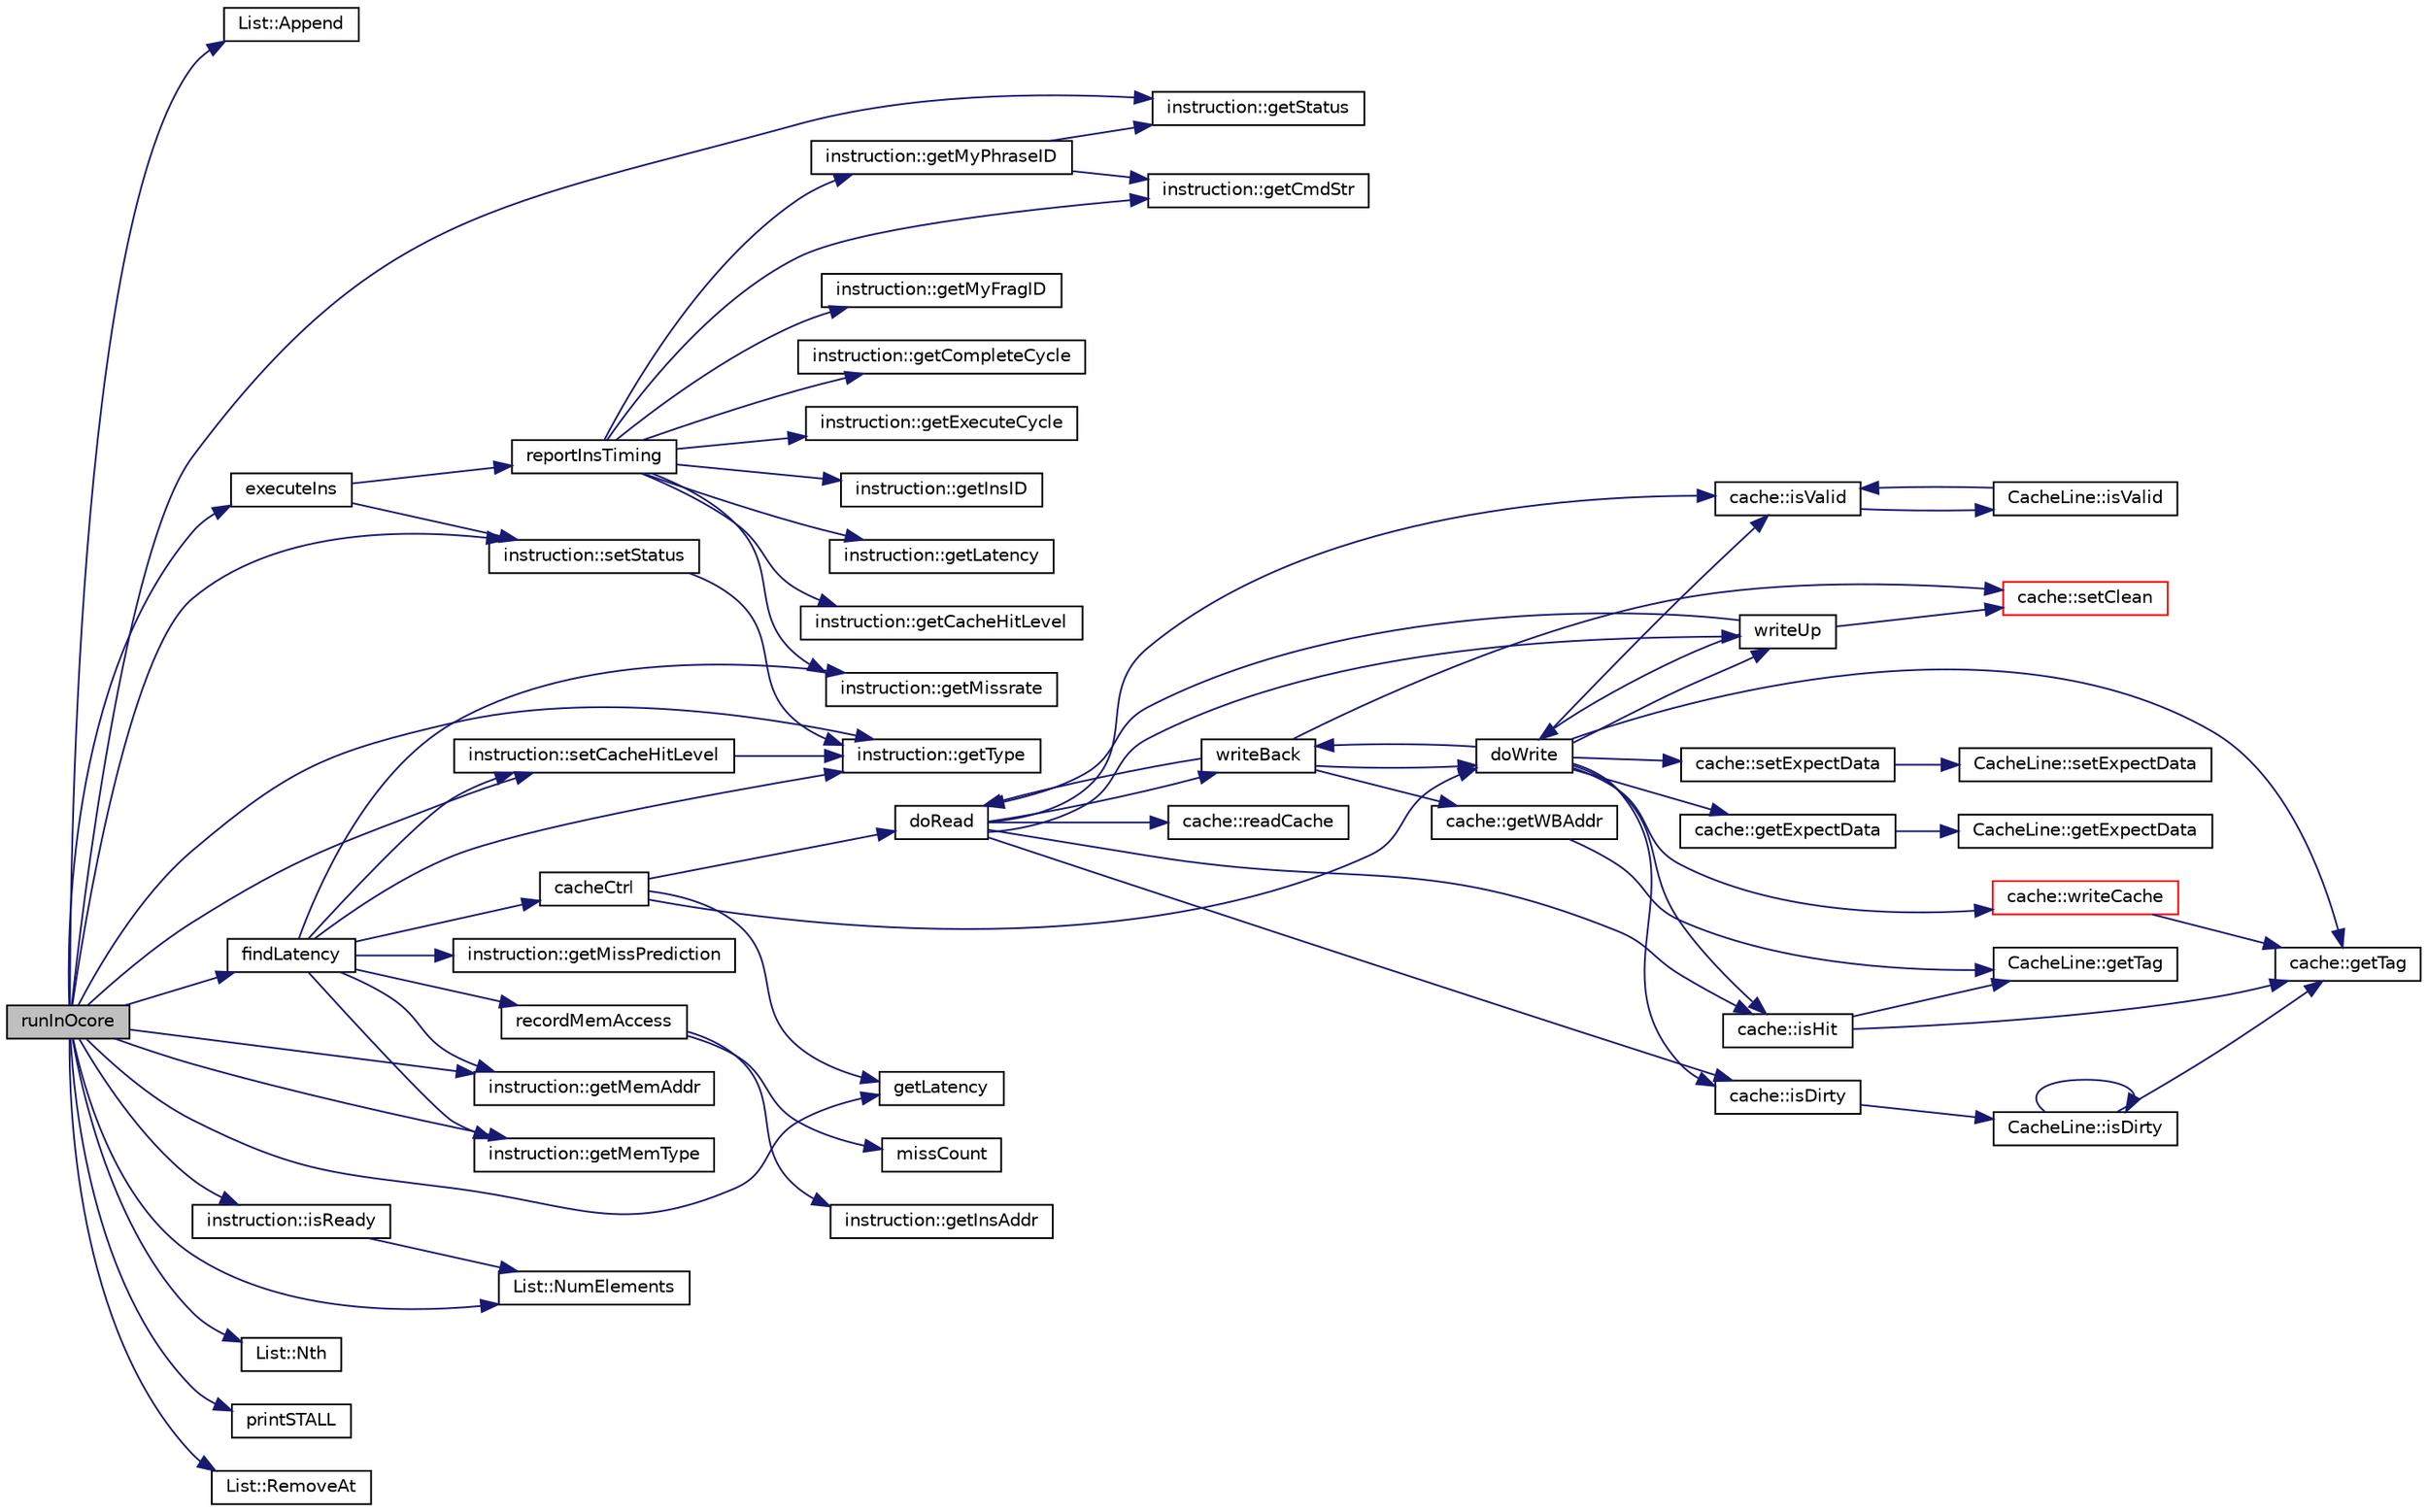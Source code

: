 digraph G
{
  edge [fontname="Helvetica",fontsize="10",labelfontname="Helvetica",labelfontsize="10"];
  node [fontname="Helvetica",fontsize="10",shape=record];
  rankdir=LR;
  Node1 [label="runInOcore",height=0.2,width=0.4,color="black", fillcolor="grey75", style="filled" fontcolor="black"];
  Node1 -> Node2 [color="midnightblue",fontsize="10",style="solid"];
  Node2 [label="List::Append",height=0.2,width=0.4,color="black", fillcolor="white", style="filled",URL="$classList.html#a473190098e38206d0125b0737245e613"];
  Node1 -> Node3 [color="midnightblue",fontsize="10",style="solid"];
  Node3 [label="executeIns",height=0.2,width=0.4,color="black", fillcolor="white", style="filled",URL="$bkEnd_8cpp.html#a71f0f1c12b63efb040d2ab4a920e02d5"];
  Node3 -> Node4 [color="midnightblue",fontsize="10",style="solid"];
  Node4 [label="reportInsTiming",height=0.2,width=0.4,color="black", fillcolor="white", style="filled",URL="$bkEnd_8cpp.html#a28571fa314c00095dc96822adb0dd144"];
  Node4 -> Node5 [color="midnightblue",fontsize="10",style="solid"];
  Node5 [label="instruction::getCacheHitLevel",height=0.2,width=0.4,color="black", fillcolor="white", style="filled",URL="$classinstruction.html#a722d3e54a39d82832a6f9769602ff967"];
  Node4 -> Node6 [color="midnightblue",fontsize="10",style="solid"];
  Node6 [label="instruction::getCmdStr",height=0.2,width=0.4,color="black", fillcolor="white", style="filled",URL="$classinstruction.html#a95d2dc965b2b6bb037d31af748b98d30"];
  Node4 -> Node7 [color="midnightblue",fontsize="10",style="solid"];
  Node7 [label="instruction::getCompleteCycle",height=0.2,width=0.4,color="black", fillcolor="white", style="filled",URL="$classinstruction.html#a509352a63d4ffd931dd5a0a48f4451ba"];
  Node4 -> Node8 [color="midnightblue",fontsize="10",style="solid"];
  Node8 [label="instruction::getExecuteCycle",height=0.2,width=0.4,color="black", fillcolor="white", style="filled",URL="$classinstruction.html#a85915959a0db53205b721c2593941785"];
  Node4 -> Node9 [color="midnightblue",fontsize="10",style="solid"];
  Node9 [label="instruction::getInsID",height=0.2,width=0.4,color="black", fillcolor="white", style="filled",URL="$classinstruction.html#a0856c8a7411c298a51cd8d8d5e2f8b12"];
  Node4 -> Node10 [color="midnightblue",fontsize="10",style="solid"];
  Node10 [label="instruction::getLatency",height=0.2,width=0.4,color="black", fillcolor="white", style="filled",URL="$classinstruction.html#a842fd50e52a3e3d31fcf8b7a180a32bd"];
  Node4 -> Node11 [color="midnightblue",fontsize="10",style="solid"];
  Node11 [label="instruction::getMissrate",height=0.2,width=0.4,color="black", fillcolor="white", style="filled",URL="$classinstruction.html#a7f04521e22bec22c519fdc44d7c8b83a"];
  Node4 -> Node12 [color="midnightblue",fontsize="10",style="solid"];
  Node12 [label="instruction::getMyFragID",height=0.2,width=0.4,color="black", fillcolor="white", style="filled",URL="$classinstruction.html#aab5d4a97c106ad3a04bca6dc2ff8e11c"];
  Node4 -> Node13 [color="midnightblue",fontsize="10",style="solid"];
  Node13 [label="instruction::getMyPhraseID",height=0.2,width=0.4,color="black", fillcolor="white", style="filled",URL="$classinstruction.html#a5047f83c94ed37bcae844d295ba0e6e4"];
  Node13 -> Node6 [color="midnightblue",fontsize="10",style="solid"];
  Node13 -> Node14 [color="midnightblue",fontsize="10",style="solid"];
  Node14 [label="instruction::getStatus",height=0.2,width=0.4,color="black", fillcolor="white", style="filled",URL="$classinstruction.html#ae93f7b1b0385897bb15fc795ee654c37"];
  Node3 -> Node15 [color="midnightblue",fontsize="10",style="solid"];
  Node15 [label="instruction::setStatus",height=0.2,width=0.4,color="black", fillcolor="white", style="filled",URL="$classinstruction.html#ab4b1bbe98c775d3a1fab0ed281a4ad4f"];
  Node15 -> Node16 [color="midnightblue",fontsize="10",style="solid"];
  Node16 [label="instruction::getType",height=0.2,width=0.4,color="black", fillcolor="white", style="filled",URL="$classinstruction.html#a47623362d505a662b974624f81288389"];
  Node1 -> Node17 [color="midnightblue",fontsize="10",style="solid"];
  Node17 [label="findLatency",height=0.2,width=0.4,color="black", fillcolor="white", style="filled",URL="$bkEnd_8cpp.html#a425e040d7cdd063c48e543f19d61d29e"];
  Node17 -> Node18 [color="midnightblue",fontsize="10",style="solid"];
  Node18 [label="cacheCtrl",height=0.2,width=0.4,color="black", fillcolor="white", style="filled",URL="$cacheCtrl_8cpp.html#a647b95d4a9cb0f09d95d2adfaf25e1d7"];
  Node18 -> Node19 [color="midnightblue",fontsize="10",style="solid"];
  Node19 [label="doRead",height=0.2,width=0.4,color="black", fillcolor="white", style="filled",URL="$cacheCtrl_8cpp.html#aca22aa31c1e2231d94dea96de677955a"];
  Node19 -> Node20 [color="midnightblue",fontsize="10",style="solid"];
  Node20 [label="cache::isDirty",height=0.2,width=0.4,color="black", fillcolor="white", style="filled",URL="$classcache.html#ab1edc7f06068472ac043cbd293ae83ea"];
  Node20 -> Node21 [color="midnightblue",fontsize="10",style="solid"];
  Node21 [label="CacheLine::isDirty",height=0.2,width=0.4,color="black", fillcolor="white", style="filled",URL="$classCacheLine.html#afed987cce2570b44fd809fde13730cd8"];
  Node21 -> Node22 [color="midnightblue",fontsize="10",style="solid"];
  Node22 [label="cache::getTag",height=0.2,width=0.4,color="black", fillcolor="white", style="filled",URL="$classcache.html#a92b70abaf05ef86b5ee4e70b087f30a2"];
  Node21 -> Node21 [color="midnightblue",fontsize="10",style="solid"];
  Node19 -> Node23 [color="midnightblue",fontsize="10",style="solid"];
  Node23 [label="cache::isHit",height=0.2,width=0.4,color="black", fillcolor="white", style="filled",URL="$classcache.html#af39bc5f11fbca905873c840a8dcfb9b9"];
  Node23 -> Node24 [color="midnightblue",fontsize="10",style="solid"];
  Node24 [label="CacheLine::getTag",height=0.2,width=0.4,color="black", fillcolor="white", style="filled",URL="$classCacheLine.html#a5411336f888d3095ba6d54cf2359baec"];
  Node23 -> Node22 [color="midnightblue",fontsize="10",style="solid"];
  Node19 -> Node25 [color="midnightblue",fontsize="10",style="solid"];
  Node25 [label="cache::isValid",height=0.2,width=0.4,color="black", fillcolor="white", style="filled",URL="$classcache.html#a2c8e87daacbe31a4780e06db9d571742"];
  Node25 -> Node26 [color="midnightblue",fontsize="10",style="solid"];
  Node26 [label="CacheLine::isValid",height=0.2,width=0.4,color="black", fillcolor="white", style="filled",URL="$classCacheLine.html#a1a40d37c4061fb781a4d10961bed69f1"];
  Node26 -> Node25 [color="midnightblue",fontsize="10",style="solid"];
  Node19 -> Node27 [color="midnightblue",fontsize="10",style="solid"];
  Node27 [label="cache::readCache",height=0.2,width=0.4,color="black", fillcolor="white", style="filled",URL="$classcache.html#a8543792b7d9060b3701cb1b67d417b44"];
  Node19 -> Node28 [color="midnightblue",fontsize="10",style="solid"];
  Node28 [label="writeBack",height=0.2,width=0.4,color="black", fillcolor="white", style="filled",URL="$cacheCtrl_8cpp.html#a3c95fb18f45bc2704ececadb8e7a3200"];
  Node28 -> Node19 [color="midnightblue",fontsize="10",style="solid"];
  Node28 -> Node29 [color="midnightblue",fontsize="10",style="solid"];
  Node29 [label="doWrite",height=0.2,width=0.4,color="black", fillcolor="white", style="filled",URL="$cacheCtrl_8cpp.html#a940d1bcbe86e71d64bd1eede69d55324"];
  Node29 -> Node30 [color="midnightblue",fontsize="10",style="solid"];
  Node30 [label="cache::getExpectData",height=0.2,width=0.4,color="black", fillcolor="white", style="filled",URL="$classcache.html#a04b8a50e7f520e77898970f769481062"];
  Node30 -> Node31 [color="midnightblue",fontsize="10",style="solid"];
  Node31 [label="CacheLine::getExpectData",height=0.2,width=0.4,color="black", fillcolor="white", style="filled",URL="$classCacheLine.html#a3fe73f9f8e02abf4acc935a3d7849efa"];
  Node29 -> Node22 [color="midnightblue",fontsize="10",style="solid"];
  Node29 -> Node20 [color="midnightblue",fontsize="10",style="solid"];
  Node29 -> Node23 [color="midnightblue",fontsize="10",style="solid"];
  Node29 -> Node25 [color="midnightblue",fontsize="10",style="solid"];
  Node29 -> Node32 [color="midnightblue",fontsize="10",style="solid"];
  Node32 [label="cache::setExpectData",height=0.2,width=0.4,color="black", fillcolor="white", style="filled",URL="$classcache.html#aa78f9197a0412b6e53bf6463869e16e0"];
  Node32 -> Node33 [color="midnightblue",fontsize="10",style="solid"];
  Node33 [label="CacheLine::setExpectData",height=0.2,width=0.4,color="black", fillcolor="white", style="filled",URL="$classCacheLine.html#a7ad6add47edafaaf8f8b12a7f54e0b6d"];
  Node29 -> Node28 [color="midnightblue",fontsize="10",style="solid"];
  Node29 -> Node34 [color="midnightblue",fontsize="10",style="solid"];
  Node34 [label="cache::writeCache",height=0.2,width=0.4,color="red", fillcolor="white", style="filled",URL="$classcache.html#ab3b31a1d08bf67d960705e8b7e631546"];
  Node34 -> Node22 [color="midnightblue",fontsize="10",style="solid"];
  Node29 -> Node35 [color="midnightblue",fontsize="10",style="solid"];
  Node35 [label="writeUp",height=0.2,width=0.4,color="black", fillcolor="white", style="filled",URL="$cacheCtrl_8cpp.html#a2b7fac6feef0a70c72a45d493088b270"];
  Node35 -> Node19 [color="midnightblue",fontsize="10",style="solid"];
  Node35 -> Node29 [color="midnightblue",fontsize="10",style="solid"];
  Node35 -> Node36 [color="midnightblue",fontsize="10",style="solid"];
  Node36 [label="cache::setClean",height=0.2,width=0.4,color="red", fillcolor="white", style="filled",URL="$classcache.html#a88790ea3a4e3583eaae71a365e9568e7"];
  Node28 -> Node37 [color="midnightblue",fontsize="10",style="solid"];
  Node37 [label="cache::getWBAddr",height=0.2,width=0.4,color="black", fillcolor="white", style="filled",URL="$classcache.html#a5b239f74c2467fdf30f0cf2fceebf820"];
  Node37 -> Node24 [color="midnightblue",fontsize="10",style="solid"];
  Node28 -> Node36 [color="midnightblue",fontsize="10",style="solid"];
  Node19 -> Node35 [color="midnightblue",fontsize="10",style="solid"];
  Node18 -> Node29 [color="midnightblue",fontsize="10",style="solid"];
  Node18 -> Node38 [color="midnightblue",fontsize="10",style="solid"];
  Node38 [label="getLatency",height=0.2,width=0.4,color="black", fillcolor="white", style="filled",URL="$cacheCtrl_8h.html#a7c2452ed16a72831698606002127800d"];
  Node17 -> Node39 [color="midnightblue",fontsize="10",style="solid"];
  Node39 [label="instruction::getMemAddr",height=0.2,width=0.4,color="black", fillcolor="white", style="filled",URL="$classinstruction.html#a507811b2f10f679c90ac79ff64929272"];
  Node17 -> Node40 [color="midnightblue",fontsize="10",style="solid"];
  Node40 [label="instruction::getMemType",height=0.2,width=0.4,color="black", fillcolor="white", style="filled",URL="$classinstruction.html#a8051847b8731d697107d682564a7385f"];
  Node17 -> Node41 [color="midnightblue",fontsize="10",style="solid"];
  Node41 [label="instruction::getMissPrediction",height=0.2,width=0.4,color="black", fillcolor="white", style="filled",URL="$classinstruction.html#a8968b6df9999fd346e9ad67dbb3c24a6"];
  Node17 -> Node11 [color="midnightblue",fontsize="10",style="solid"];
  Node17 -> Node16 [color="midnightblue",fontsize="10",style="solid"];
  Node17 -> Node42 [color="midnightblue",fontsize="10",style="solid"];
  Node42 [label="recordMemAccess",height=0.2,width=0.4,color="black", fillcolor="white", style="filled",URL="$bkEnd_8cpp.html#a9bec7fac736a429a859566bf1701fd5f"];
  Node42 -> Node43 [color="midnightblue",fontsize="10",style="solid"];
  Node43 [label="instruction::getInsAddr",height=0.2,width=0.4,color="black", fillcolor="white", style="filled",URL="$classinstruction.html#ac1fabe854c85726785052c7a5ebf6d39"];
  Node42 -> Node44 [color="midnightblue",fontsize="10",style="solid"];
  Node44 [label="missCount",height=0.2,width=0.4,color="black", fillcolor="white", style="filled",URL="$latency_8cpp.html#a1be97bc9cf68b3b46b080a590d83622a"];
  Node17 -> Node45 [color="midnightblue",fontsize="10",style="solid"];
  Node45 [label="instruction::setCacheHitLevel",height=0.2,width=0.4,color="black", fillcolor="white", style="filled",URL="$classinstruction.html#a060fa401d6b45027f08d827ef2ceb114"];
  Node45 -> Node16 [color="midnightblue",fontsize="10",style="solid"];
  Node1 -> Node38 [color="midnightblue",fontsize="10",style="solid"];
  Node1 -> Node39 [color="midnightblue",fontsize="10",style="solid"];
  Node1 -> Node40 [color="midnightblue",fontsize="10",style="solid"];
  Node1 -> Node14 [color="midnightblue",fontsize="10",style="solid"];
  Node1 -> Node16 [color="midnightblue",fontsize="10",style="solid"];
  Node1 -> Node46 [color="midnightblue",fontsize="10",style="solid"];
  Node46 [label="instruction::isReady",height=0.2,width=0.4,color="black", fillcolor="white", style="filled",URL="$classinstruction.html#a3d3c5926b3f74fa012e77011f6d65a57"];
  Node46 -> Node47 [color="midnightblue",fontsize="10",style="solid"];
  Node47 [label="List::NumElements",height=0.2,width=0.4,color="black", fillcolor="white", style="filled",URL="$classList.html#ac2e9d50f703b01bf643fa6ce50837c26"];
  Node1 -> Node48 [color="midnightblue",fontsize="10",style="solid"];
  Node48 [label="List::Nth",height=0.2,width=0.4,color="black", fillcolor="white", style="filled",URL="$classList.html#a5eb964816de33c85e1d46658ddf8c6c4"];
  Node1 -> Node47 [color="midnightblue",fontsize="10",style="solid"];
  Node1 -> Node49 [color="midnightblue",fontsize="10",style="solid"];
  Node49 [label="printSTALL",height=0.2,width=0.4,color="black", fillcolor="white", style="filled",URL="$bkEnd_8cpp.html#aae29b315f876b102642b3eb99838a9fd"];
  Node1 -> Node50 [color="midnightblue",fontsize="10",style="solid"];
  Node50 [label="List::RemoveAt",height=0.2,width=0.4,color="black", fillcolor="white", style="filled",URL="$classList.html#af17f72d263f90d53ea8501b5b1853470"];
  Node1 -> Node45 [color="midnightblue",fontsize="10",style="solid"];
  Node1 -> Node15 [color="midnightblue",fontsize="10",style="solid"];
}
